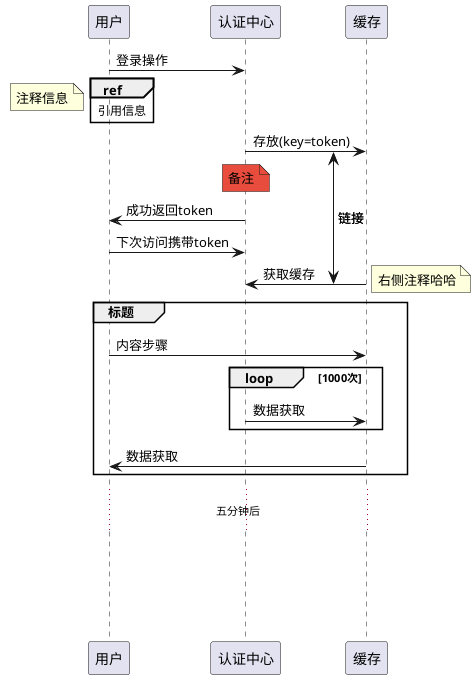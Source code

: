 @startuml
scale 1
!pragma teoz true
用户 -> 认证中心: 登录操作
ref over 用户
  引用信息
end ref
note left: 注释信息
{start} 认证中心 -> 缓存: 存放(key=token)
note over 认证中心 #e74c3c: 备注 
用户 <- 认证中心: 成功返回token
用户 -> 认证中心: 下次访问携带token
{end} 认证中心 <- 缓存: 获取缓存
{start} <-> {end} :链接
note right: 右侧注释哈哈
group 标题
    用户 -> 缓存: 内容步骤
    loop 1000次
       认证中心 -> 缓存: 数据获取
    end
    用户 <- 缓存: 数据获取
end
... 五分钟后 ...
||100||
@enduml